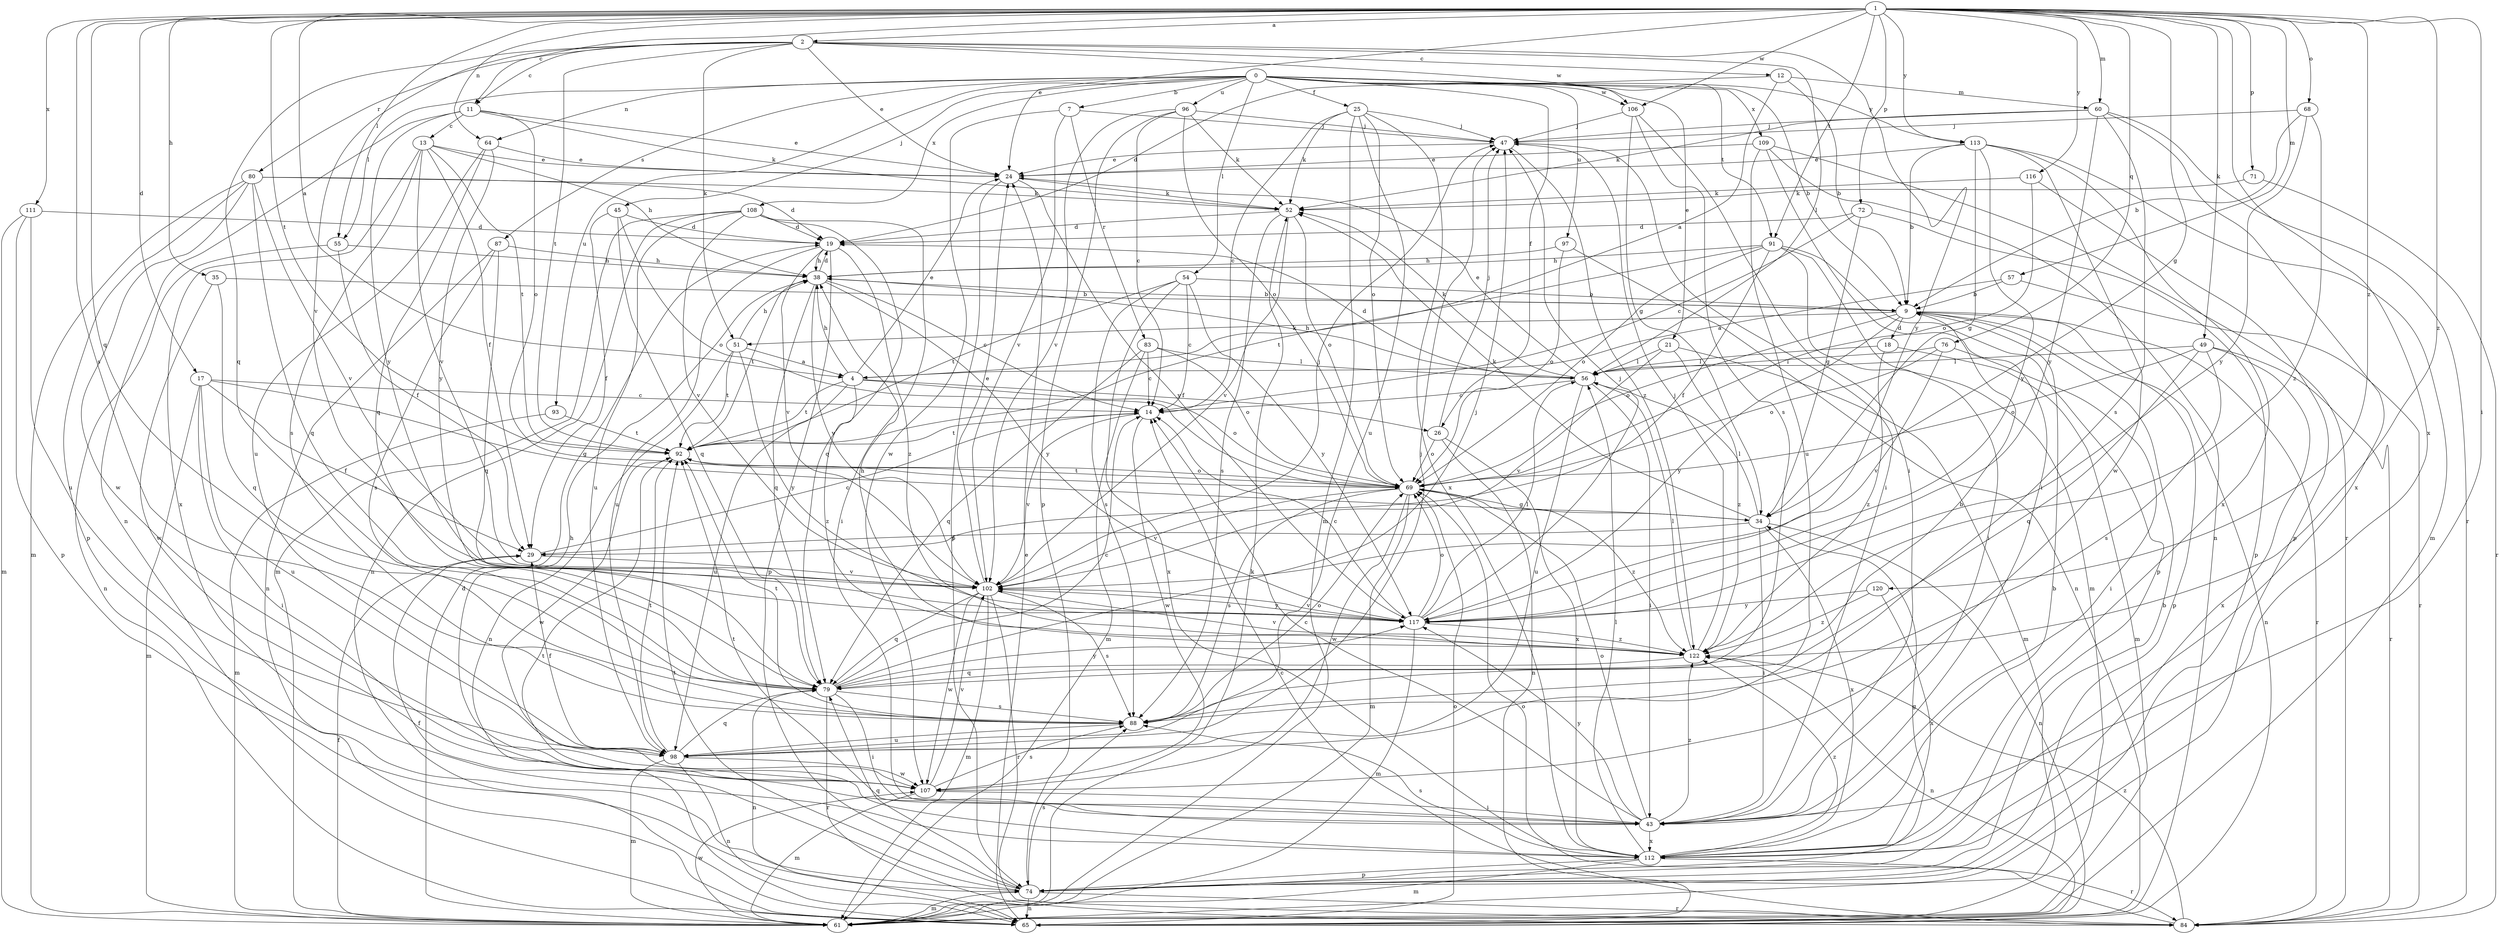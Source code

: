 strict digraph  {
0;
1;
2;
4;
7;
9;
11;
12;
13;
14;
17;
18;
19;
21;
24;
25;
26;
29;
34;
35;
38;
43;
45;
47;
49;
51;
52;
54;
55;
56;
57;
60;
61;
64;
65;
68;
69;
71;
72;
74;
76;
79;
80;
83;
84;
87;
88;
91;
92;
93;
96;
97;
98;
102;
106;
107;
108;
109;
111;
112;
113;
116;
117;
120;
122;
0 -> 7  [label=b];
0 -> 9  [label=b];
0 -> 21  [label=e];
0 -> 25  [label=f];
0 -> 26  [label=f];
0 -> 45  [label=j];
0 -> 54  [label=l];
0 -> 55  [label=l];
0 -> 64  [label=n];
0 -> 87  [label=s];
0 -> 91  [label=t];
0 -> 93  [label=u];
0 -> 96  [label=u];
0 -> 97  [label=u];
0 -> 106  [label=w];
0 -> 108  [label=x];
0 -> 109  [label=x];
0 -> 113  [label=y];
1 -> 2  [label=a];
1 -> 4  [label=a];
1 -> 11  [label=c];
1 -> 17  [label=d];
1 -> 24  [label=e];
1 -> 34  [label=g];
1 -> 35  [label=h];
1 -> 43  [label=i];
1 -> 49  [label=k];
1 -> 55  [label=l];
1 -> 57  [label=m];
1 -> 60  [label=m];
1 -> 64  [label=n];
1 -> 68  [label=o];
1 -> 71  [label=p];
1 -> 72  [label=p];
1 -> 76  [label=q];
1 -> 79  [label=q];
1 -> 88  [label=s];
1 -> 91  [label=t];
1 -> 92  [label=t];
1 -> 106  [label=w];
1 -> 111  [label=x];
1 -> 112  [label=x];
1 -> 113  [label=y];
1 -> 116  [label=y];
1 -> 120  [label=z];
1 -> 122  [label=z];
2 -> 11  [label=c];
2 -> 12  [label=c];
2 -> 24  [label=e];
2 -> 51  [label=k];
2 -> 56  [label=l];
2 -> 79  [label=q];
2 -> 80  [label=r];
2 -> 92  [label=t];
2 -> 102  [label=v];
2 -> 106  [label=w];
2 -> 117  [label=y];
4 -> 24  [label=e];
4 -> 26  [label=f];
4 -> 38  [label=h];
4 -> 69  [label=o];
4 -> 92  [label=t];
4 -> 98  [label=u];
4 -> 122  [label=z];
7 -> 47  [label=j];
7 -> 83  [label=r];
7 -> 102  [label=v];
7 -> 107  [label=w];
9 -> 18  [label=d];
9 -> 51  [label=k];
9 -> 65  [label=n];
9 -> 69  [label=o];
9 -> 74  [label=p];
9 -> 84  [label=r];
9 -> 117  [label=y];
11 -> 13  [label=c];
11 -> 24  [label=e];
11 -> 52  [label=k];
11 -> 65  [label=n];
11 -> 69  [label=o];
11 -> 117  [label=y];
12 -> 4  [label=a];
12 -> 9  [label=b];
12 -> 19  [label=d];
12 -> 60  [label=m];
13 -> 24  [label=e];
13 -> 29  [label=f];
13 -> 38  [label=h];
13 -> 88  [label=s];
13 -> 92  [label=t];
13 -> 102  [label=v];
13 -> 112  [label=x];
14 -> 92  [label=t];
14 -> 102  [label=v];
14 -> 107  [label=w];
17 -> 14  [label=c];
17 -> 29  [label=f];
17 -> 34  [label=g];
17 -> 43  [label=i];
17 -> 61  [label=m];
17 -> 98  [label=u];
18 -> 56  [label=l];
18 -> 61  [label=m];
18 -> 122  [label=z];
19 -> 38  [label=h];
19 -> 74  [label=p];
19 -> 98  [label=u];
19 -> 102  [label=v];
19 -> 122  [label=z];
21 -> 56  [label=l];
21 -> 61  [label=m];
21 -> 102  [label=v];
21 -> 122  [label=z];
24 -> 52  [label=k];
24 -> 74  [label=p];
24 -> 117  [label=y];
25 -> 14  [label=c];
25 -> 47  [label=j];
25 -> 52  [label=k];
25 -> 61  [label=m];
25 -> 69  [label=o];
25 -> 98  [label=u];
25 -> 112  [label=x];
26 -> 47  [label=j];
26 -> 65  [label=n];
26 -> 69  [label=o];
26 -> 112  [label=x];
29 -> 14  [label=c];
29 -> 102  [label=v];
34 -> 29  [label=f];
34 -> 43  [label=i];
34 -> 52  [label=k];
34 -> 56  [label=l];
34 -> 65  [label=n];
34 -> 112  [label=x];
35 -> 9  [label=b];
35 -> 79  [label=q];
35 -> 107  [label=w];
38 -> 9  [label=b];
38 -> 14  [label=c];
38 -> 19  [label=d];
38 -> 79  [label=q];
38 -> 92  [label=t];
38 -> 102  [label=v];
38 -> 117  [label=y];
43 -> 14  [label=c];
43 -> 69  [label=o];
43 -> 92  [label=t];
43 -> 112  [label=x];
43 -> 117  [label=y];
43 -> 122  [label=z];
45 -> 19  [label=d];
45 -> 29  [label=f];
45 -> 69  [label=o];
45 -> 79  [label=q];
47 -> 24  [label=e];
47 -> 43  [label=i];
47 -> 122  [label=z];
49 -> 56  [label=l];
49 -> 69  [label=o];
49 -> 79  [label=q];
49 -> 84  [label=r];
49 -> 88  [label=s];
49 -> 112  [label=x];
51 -> 4  [label=a];
51 -> 38  [label=h];
51 -> 65  [label=n];
51 -> 92  [label=t];
51 -> 117  [label=y];
52 -> 19  [label=d];
52 -> 69  [label=o];
52 -> 88  [label=s];
52 -> 102  [label=v];
54 -> 9  [label=b];
54 -> 14  [label=c];
54 -> 88  [label=s];
54 -> 92  [label=t];
54 -> 112  [label=x];
54 -> 117  [label=y];
55 -> 29  [label=f];
55 -> 38  [label=h];
55 -> 65  [label=n];
56 -> 14  [label=c];
56 -> 19  [label=d];
56 -> 24  [label=e];
56 -> 38  [label=h];
56 -> 43  [label=i];
56 -> 52  [label=k];
56 -> 98  [label=u];
57 -> 4  [label=a];
57 -> 9  [label=b];
57 -> 84  [label=r];
60 -> 47  [label=j];
60 -> 52  [label=k];
60 -> 84  [label=r];
60 -> 88  [label=s];
60 -> 112  [label=x];
60 -> 117  [label=y];
61 -> 19  [label=d];
61 -> 29  [label=f];
61 -> 52  [label=k];
61 -> 107  [label=w];
64 -> 24  [label=e];
64 -> 79  [label=q];
64 -> 98  [label=u];
64 -> 117  [label=y];
65 -> 24  [label=e];
65 -> 69  [label=o];
68 -> 9  [label=b];
68 -> 47  [label=j];
68 -> 117  [label=y];
68 -> 122  [label=z];
69 -> 34  [label=g];
69 -> 61  [label=m];
69 -> 88  [label=s];
69 -> 92  [label=t];
69 -> 102  [label=v];
69 -> 107  [label=w];
69 -> 122  [label=z];
71 -> 52  [label=k];
71 -> 84  [label=r];
72 -> 14  [label=c];
72 -> 19  [label=d];
72 -> 34  [label=g];
72 -> 74  [label=p];
74 -> 9  [label=b];
74 -> 29  [label=f];
74 -> 34  [label=g];
74 -> 61  [label=m];
74 -> 65  [label=n];
74 -> 79  [label=q];
74 -> 84  [label=r];
74 -> 88  [label=s];
74 -> 92  [label=t];
76 -> 43  [label=i];
76 -> 56  [label=l];
76 -> 69  [label=o];
76 -> 102  [label=v];
79 -> 9  [label=b];
79 -> 14  [label=c];
79 -> 43  [label=i];
79 -> 47  [label=j];
79 -> 65  [label=n];
79 -> 84  [label=r];
79 -> 88  [label=s];
79 -> 117  [label=y];
80 -> 19  [label=d];
80 -> 52  [label=k];
80 -> 61  [label=m];
80 -> 74  [label=p];
80 -> 79  [label=q];
80 -> 102  [label=v];
80 -> 107  [label=w];
83 -> 14  [label=c];
83 -> 56  [label=l];
83 -> 61  [label=m];
83 -> 69  [label=o];
83 -> 79  [label=q];
84 -> 14  [label=c];
84 -> 69  [label=o];
84 -> 122  [label=z];
87 -> 38  [label=h];
87 -> 65  [label=n];
87 -> 79  [label=q];
87 -> 88  [label=s];
88 -> 69  [label=o];
88 -> 92  [label=t];
88 -> 98  [label=u];
91 -> 29  [label=f];
91 -> 38  [label=h];
91 -> 43  [label=i];
91 -> 61  [label=m];
91 -> 69  [label=o];
91 -> 74  [label=p];
91 -> 92  [label=t];
92 -> 69  [label=o];
92 -> 107  [label=w];
93 -> 61  [label=m];
93 -> 92  [label=t];
96 -> 14  [label=c];
96 -> 47  [label=j];
96 -> 52  [label=k];
96 -> 69  [label=o];
96 -> 74  [label=p];
96 -> 102  [label=v];
97 -> 38  [label=h];
97 -> 65  [label=n];
97 -> 69  [label=o];
98 -> 29  [label=f];
98 -> 47  [label=j];
98 -> 61  [label=m];
98 -> 65  [label=n];
98 -> 79  [label=q];
98 -> 92  [label=t];
98 -> 107  [label=w];
102 -> 24  [label=e];
102 -> 47  [label=j];
102 -> 61  [label=m];
102 -> 79  [label=q];
102 -> 84  [label=r];
102 -> 88  [label=s];
102 -> 107  [label=w];
102 -> 117  [label=y];
106 -> 34  [label=g];
106 -> 43  [label=i];
106 -> 47  [label=j];
106 -> 88  [label=s];
107 -> 38  [label=h];
107 -> 43  [label=i];
107 -> 61  [label=m];
107 -> 88  [label=s];
107 -> 102  [label=v];
108 -> 19  [label=d];
108 -> 43  [label=i];
108 -> 61  [label=m];
108 -> 65  [label=n];
108 -> 79  [label=q];
108 -> 98  [label=u];
108 -> 102  [label=v];
109 -> 24  [label=e];
109 -> 43  [label=i];
109 -> 65  [label=n];
109 -> 84  [label=r];
109 -> 98  [label=u];
111 -> 19  [label=d];
111 -> 61  [label=m];
111 -> 74  [label=p];
111 -> 98  [label=u];
112 -> 9  [label=b];
112 -> 56  [label=l];
112 -> 61  [label=m];
112 -> 74  [label=p];
112 -> 84  [label=r];
112 -> 88  [label=s];
112 -> 92  [label=t];
112 -> 122  [label=z];
113 -> 9  [label=b];
113 -> 24  [label=e];
113 -> 34  [label=g];
113 -> 61  [label=m];
113 -> 107  [label=w];
113 -> 112  [label=x];
113 -> 117  [label=y];
116 -> 52  [label=k];
116 -> 69  [label=o];
116 -> 74  [label=p];
117 -> 14  [label=c];
117 -> 47  [label=j];
117 -> 56  [label=l];
117 -> 61  [label=m];
117 -> 69  [label=o];
117 -> 102  [label=v];
117 -> 122  [label=z];
120 -> 112  [label=x];
120 -> 117  [label=y];
120 -> 122  [label=z];
122 -> 38  [label=h];
122 -> 47  [label=j];
122 -> 56  [label=l];
122 -> 65  [label=n];
122 -> 79  [label=q];
122 -> 102  [label=v];
}
